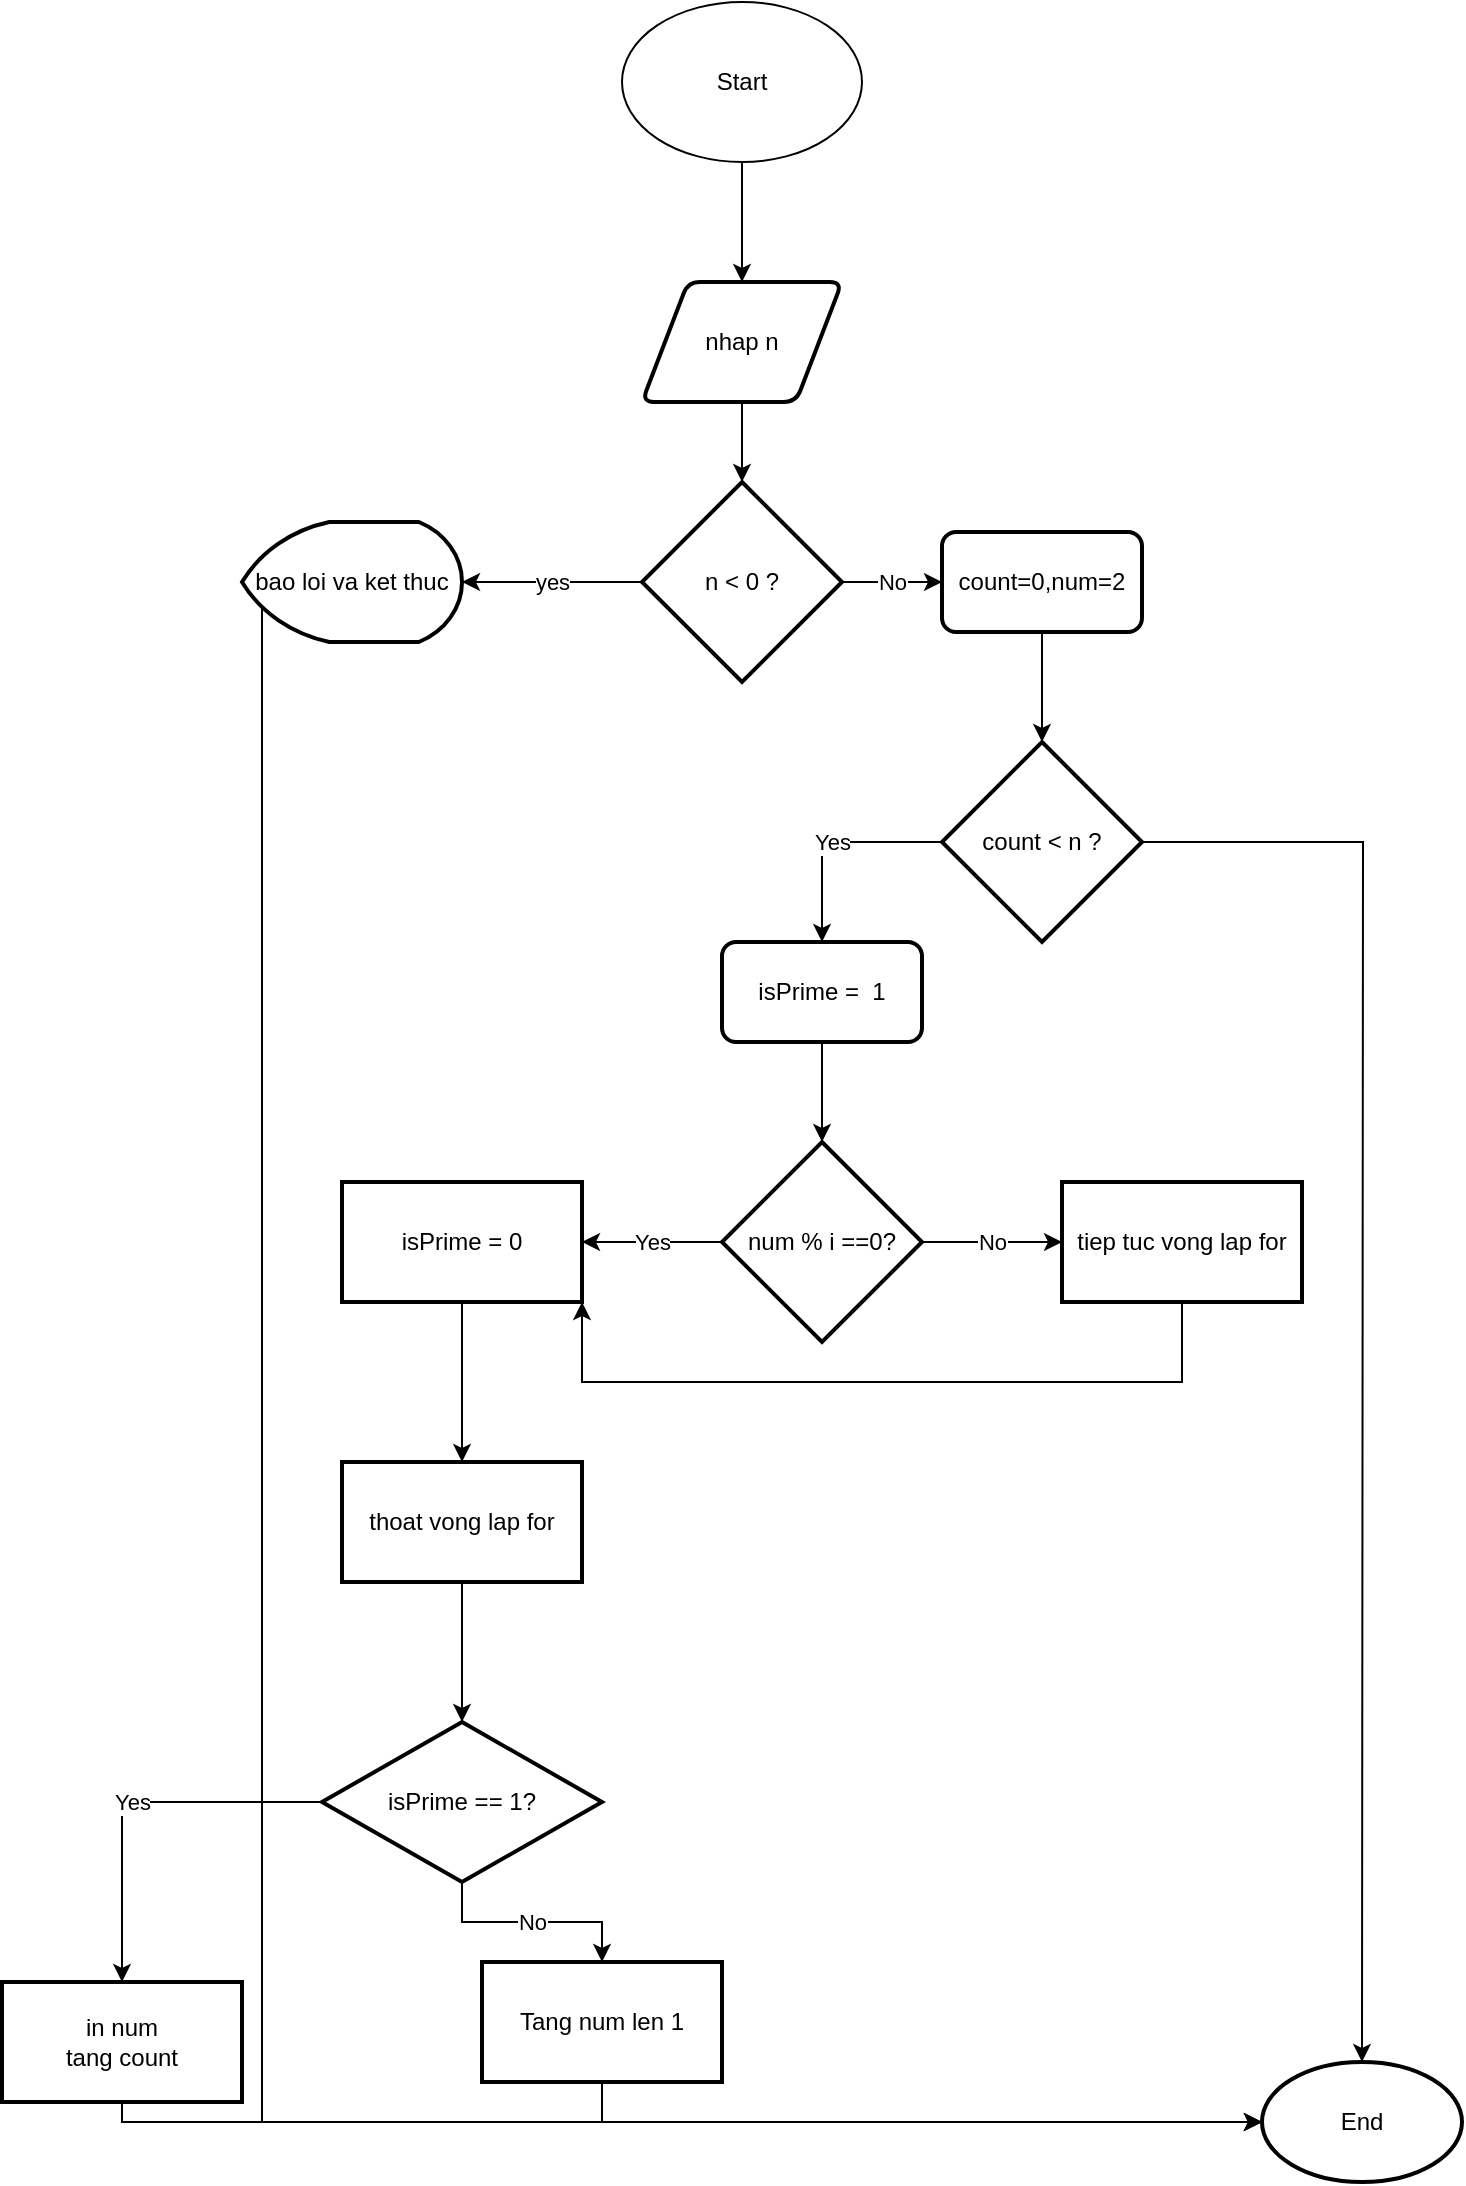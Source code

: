 <mxfile version="25.0.3">
  <diagram id="C5RBs43oDa-KdzZeNtuy" name="Page-1">
    <mxGraphModel dx="1615" dy="522" grid="1" gridSize="10" guides="1" tooltips="1" connect="1" arrows="1" fold="1" page="1" pageScale="1" pageWidth="827" pageHeight="1169" math="0" shadow="0">
      <root>
        <mxCell id="WIyWlLk6GJQsqaUBKTNV-0" />
        <mxCell id="WIyWlLk6GJQsqaUBKTNV-1" parent="WIyWlLk6GJQsqaUBKTNV-0" />
        <mxCell id="wzdw4_wlwRApTawl22OK-2" style="edgeStyle=orthogonalEdgeStyle;rounded=0;orthogonalLoop=1;jettySize=auto;html=1;entryX=0.5;entryY=0;entryDx=0;entryDy=0;" edge="1" parent="WIyWlLk6GJQsqaUBKTNV-1" source="wzdw4_wlwRApTawl22OK-0" target="wzdw4_wlwRApTawl22OK-1">
          <mxGeometry relative="1" as="geometry" />
        </mxCell>
        <mxCell id="wzdw4_wlwRApTawl22OK-0" value="Start" style="ellipse;whiteSpace=wrap;html=1;" vertex="1" parent="WIyWlLk6GJQsqaUBKTNV-1">
          <mxGeometry x="310" y="40" width="120" height="80" as="geometry" />
        </mxCell>
        <mxCell id="wzdw4_wlwRApTawl22OK-1" value="nhap n" style="shape=parallelogram;html=1;strokeWidth=2;perimeter=parallelogramPerimeter;whiteSpace=wrap;rounded=1;arcSize=12;size=0.23;" vertex="1" parent="WIyWlLk6GJQsqaUBKTNV-1">
          <mxGeometry x="320" y="180" width="100" height="60" as="geometry" />
        </mxCell>
        <mxCell id="wzdw4_wlwRApTawl22OK-8" value="No" style="edgeStyle=orthogonalEdgeStyle;rounded=0;orthogonalLoop=1;jettySize=auto;html=1;entryX=0;entryY=0.5;entryDx=0;entryDy=0;" edge="1" parent="WIyWlLk6GJQsqaUBKTNV-1" source="wzdw4_wlwRApTawl22OK-3" target="wzdw4_wlwRApTawl22OK-7">
          <mxGeometry relative="1" as="geometry" />
        </mxCell>
        <mxCell id="wzdw4_wlwRApTawl22OK-3" value="n &amp;lt; 0 ?" style="strokeWidth=2;html=1;shape=mxgraph.flowchart.decision;whiteSpace=wrap;" vertex="1" parent="WIyWlLk6GJQsqaUBKTNV-1">
          <mxGeometry x="320" y="280" width="100" height="100" as="geometry" />
        </mxCell>
        <mxCell id="wzdw4_wlwRApTawl22OK-4" style="edgeStyle=orthogonalEdgeStyle;rounded=0;orthogonalLoop=1;jettySize=auto;html=1;entryX=0.5;entryY=0;entryDx=0;entryDy=0;entryPerimeter=0;" edge="1" parent="WIyWlLk6GJQsqaUBKTNV-1" source="wzdw4_wlwRApTawl22OK-1" target="wzdw4_wlwRApTawl22OK-3">
          <mxGeometry relative="1" as="geometry" />
        </mxCell>
        <mxCell id="wzdw4_wlwRApTawl22OK-32" style="edgeStyle=orthogonalEdgeStyle;rounded=0;orthogonalLoop=1;jettySize=auto;html=1;entryX=0;entryY=0.5;entryDx=0;entryDy=0;entryPerimeter=0;exitX=0;exitY=0.5;exitDx=0;exitDy=0;exitPerimeter=0;" edge="1" parent="WIyWlLk6GJQsqaUBKTNV-1" source="wzdw4_wlwRApTawl22OK-5" target="wzdw4_wlwRApTawl22OK-29">
          <mxGeometry relative="1" as="geometry">
            <mxPoint x="140" y="1100" as="targetPoint" />
            <Array as="points">
              <mxPoint x="130" y="330" />
              <mxPoint x="130" y="1100" />
            </Array>
          </mxGeometry>
        </mxCell>
        <mxCell id="wzdw4_wlwRApTawl22OK-5" value="bao loi va ket thuc" style="strokeWidth=2;html=1;shape=mxgraph.flowchart.display;whiteSpace=wrap;" vertex="1" parent="WIyWlLk6GJQsqaUBKTNV-1">
          <mxGeometry x="120" y="300" width="110" height="60" as="geometry" />
        </mxCell>
        <mxCell id="wzdw4_wlwRApTawl22OK-6" value="yes" style="edgeStyle=orthogonalEdgeStyle;rounded=0;orthogonalLoop=1;jettySize=auto;html=1;entryX=1;entryY=0.5;entryDx=0;entryDy=0;entryPerimeter=0;" edge="1" parent="WIyWlLk6GJQsqaUBKTNV-1" source="wzdw4_wlwRApTawl22OK-3" target="wzdw4_wlwRApTawl22OK-5">
          <mxGeometry relative="1" as="geometry" />
        </mxCell>
        <mxCell id="wzdw4_wlwRApTawl22OK-7" value="count=0,num=2" style="rounded=1;whiteSpace=wrap;html=1;absoluteArcSize=1;arcSize=14;strokeWidth=2;" vertex="1" parent="WIyWlLk6GJQsqaUBKTNV-1">
          <mxGeometry x="470" y="305" width="100" height="50" as="geometry" />
        </mxCell>
        <mxCell id="wzdw4_wlwRApTawl22OK-11" style="edgeStyle=orthogonalEdgeStyle;rounded=0;orthogonalLoop=1;jettySize=auto;html=1;" edge="1" parent="WIyWlLk6GJQsqaUBKTNV-1" source="wzdw4_wlwRApTawl22OK-9">
          <mxGeometry relative="1" as="geometry">
            <mxPoint x="680" y="1070" as="targetPoint" />
          </mxGeometry>
        </mxCell>
        <mxCell id="wzdw4_wlwRApTawl22OK-13" value="Yes" style="edgeStyle=orthogonalEdgeStyle;rounded=0;orthogonalLoop=1;jettySize=auto;html=1;entryX=0.5;entryY=0;entryDx=0;entryDy=0;" edge="1" parent="WIyWlLk6GJQsqaUBKTNV-1" source="wzdw4_wlwRApTawl22OK-9" target="wzdw4_wlwRApTawl22OK-12">
          <mxGeometry relative="1" as="geometry" />
        </mxCell>
        <mxCell id="wzdw4_wlwRApTawl22OK-9" value="count &amp;lt; n ?" style="strokeWidth=2;html=1;shape=mxgraph.flowchart.decision;whiteSpace=wrap;" vertex="1" parent="WIyWlLk6GJQsqaUBKTNV-1">
          <mxGeometry x="470" y="410" width="100" height="100" as="geometry" />
        </mxCell>
        <mxCell id="wzdw4_wlwRApTawl22OK-10" style="edgeStyle=orthogonalEdgeStyle;rounded=0;orthogonalLoop=1;jettySize=auto;html=1;entryX=0.5;entryY=0;entryDx=0;entryDy=0;entryPerimeter=0;" edge="1" parent="WIyWlLk6GJQsqaUBKTNV-1" source="wzdw4_wlwRApTawl22OK-7" target="wzdw4_wlwRApTawl22OK-9">
          <mxGeometry relative="1" as="geometry" />
        </mxCell>
        <mxCell id="wzdw4_wlwRApTawl22OK-12" value="isPrime =&amp;nbsp; 1" style="rounded=1;whiteSpace=wrap;html=1;absoluteArcSize=1;arcSize=14;strokeWidth=2;" vertex="1" parent="WIyWlLk6GJQsqaUBKTNV-1">
          <mxGeometry x="360" y="510" width="100" height="50" as="geometry" />
        </mxCell>
        <mxCell id="wzdw4_wlwRApTawl22OK-17" value="Yes" style="edgeStyle=orthogonalEdgeStyle;rounded=0;orthogonalLoop=1;jettySize=auto;html=1;" edge="1" parent="WIyWlLk6GJQsqaUBKTNV-1" source="wzdw4_wlwRApTawl22OK-14" target="wzdw4_wlwRApTawl22OK-16">
          <mxGeometry relative="1" as="geometry" />
        </mxCell>
        <mxCell id="wzdw4_wlwRApTawl22OK-19" value="No" style="edgeStyle=orthogonalEdgeStyle;rounded=0;orthogonalLoop=1;jettySize=auto;html=1;" edge="1" parent="WIyWlLk6GJQsqaUBKTNV-1" source="wzdw4_wlwRApTawl22OK-14" target="wzdw4_wlwRApTawl22OK-18">
          <mxGeometry relative="1" as="geometry" />
        </mxCell>
        <mxCell id="wzdw4_wlwRApTawl22OK-14" value="num % i ==0?" style="strokeWidth=2;html=1;shape=mxgraph.flowchart.decision;whiteSpace=wrap;" vertex="1" parent="WIyWlLk6GJQsqaUBKTNV-1">
          <mxGeometry x="360" y="610" width="100" height="100" as="geometry" />
        </mxCell>
        <mxCell id="wzdw4_wlwRApTawl22OK-15" style="edgeStyle=orthogonalEdgeStyle;rounded=0;orthogonalLoop=1;jettySize=auto;html=1;entryX=0.5;entryY=0;entryDx=0;entryDy=0;entryPerimeter=0;" edge="1" parent="WIyWlLk6GJQsqaUBKTNV-1" source="wzdw4_wlwRApTawl22OK-12" target="wzdw4_wlwRApTawl22OK-14">
          <mxGeometry relative="1" as="geometry" />
        </mxCell>
        <mxCell id="wzdw4_wlwRApTawl22OK-21" value="" style="edgeStyle=orthogonalEdgeStyle;rounded=0;orthogonalLoop=1;jettySize=auto;html=1;" edge="1" parent="WIyWlLk6GJQsqaUBKTNV-1" source="wzdw4_wlwRApTawl22OK-16" target="wzdw4_wlwRApTawl22OK-20">
          <mxGeometry relative="1" as="geometry" />
        </mxCell>
        <mxCell id="wzdw4_wlwRApTawl22OK-16" value="isPrime = 0" style="whiteSpace=wrap;html=1;strokeWidth=2;" vertex="1" parent="WIyWlLk6GJQsqaUBKTNV-1">
          <mxGeometry x="170" y="630" width="120" height="60" as="geometry" />
        </mxCell>
        <mxCell id="wzdw4_wlwRApTawl22OK-22" style="edgeStyle=orthogonalEdgeStyle;rounded=0;orthogonalLoop=1;jettySize=auto;html=1;entryX=1;entryY=1;entryDx=0;entryDy=0;" edge="1" parent="WIyWlLk6GJQsqaUBKTNV-1" source="wzdw4_wlwRApTawl22OK-18" target="wzdw4_wlwRApTawl22OK-16">
          <mxGeometry relative="1" as="geometry">
            <Array as="points">
              <mxPoint x="590" y="730" />
              <mxPoint x="290" y="730" />
            </Array>
          </mxGeometry>
        </mxCell>
        <mxCell id="wzdw4_wlwRApTawl22OK-18" value="tiep tuc vong lap for" style="whiteSpace=wrap;html=1;strokeWidth=2;" vertex="1" parent="WIyWlLk6GJQsqaUBKTNV-1">
          <mxGeometry x="530" y="630" width="120" height="60" as="geometry" />
        </mxCell>
        <mxCell id="wzdw4_wlwRApTawl22OK-24" value="" style="edgeStyle=orthogonalEdgeStyle;rounded=0;orthogonalLoop=1;jettySize=auto;html=1;" edge="1" parent="WIyWlLk6GJQsqaUBKTNV-1" source="wzdw4_wlwRApTawl22OK-20" target="wzdw4_wlwRApTawl22OK-23">
          <mxGeometry relative="1" as="geometry" />
        </mxCell>
        <mxCell id="wzdw4_wlwRApTawl22OK-20" value="thoat vong lap for" style="whiteSpace=wrap;html=1;strokeWidth=2;" vertex="1" parent="WIyWlLk6GJQsqaUBKTNV-1">
          <mxGeometry x="170" y="770" width="120" height="60" as="geometry" />
        </mxCell>
        <mxCell id="wzdw4_wlwRApTawl22OK-26" value="Yes" style="edgeStyle=orthogonalEdgeStyle;rounded=0;orthogonalLoop=1;jettySize=auto;html=1;" edge="1" parent="WIyWlLk6GJQsqaUBKTNV-1" source="wzdw4_wlwRApTawl22OK-23" target="wzdw4_wlwRApTawl22OK-25">
          <mxGeometry relative="1" as="geometry" />
        </mxCell>
        <mxCell id="wzdw4_wlwRApTawl22OK-28" value="No" style="edgeStyle=orthogonalEdgeStyle;rounded=0;orthogonalLoop=1;jettySize=auto;html=1;" edge="1" parent="WIyWlLk6GJQsqaUBKTNV-1" source="wzdw4_wlwRApTawl22OK-23" target="wzdw4_wlwRApTawl22OK-27">
          <mxGeometry relative="1" as="geometry" />
        </mxCell>
        <mxCell id="wzdw4_wlwRApTawl22OK-23" value="isPrime == 1?" style="rhombus;whiteSpace=wrap;html=1;strokeWidth=2;" vertex="1" parent="WIyWlLk6GJQsqaUBKTNV-1">
          <mxGeometry x="160" y="900" width="140" height="80" as="geometry" />
        </mxCell>
        <mxCell id="wzdw4_wlwRApTawl22OK-30" style="edgeStyle=orthogonalEdgeStyle;rounded=0;orthogonalLoop=1;jettySize=auto;html=1;" edge="1" parent="WIyWlLk6GJQsqaUBKTNV-1" source="wzdw4_wlwRApTawl22OK-25" target="wzdw4_wlwRApTawl22OK-29">
          <mxGeometry relative="1" as="geometry">
            <Array as="points">
              <mxPoint x="60" y="1100" />
            </Array>
          </mxGeometry>
        </mxCell>
        <mxCell id="wzdw4_wlwRApTawl22OK-25" value="in num&lt;div&gt;tang count&lt;/div&gt;" style="whiteSpace=wrap;html=1;strokeWidth=2;" vertex="1" parent="WIyWlLk6GJQsqaUBKTNV-1">
          <mxGeometry y="1030" width="120" height="60" as="geometry" />
        </mxCell>
        <mxCell id="wzdw4_wlwRApTawl22OK-31" style="edgeStyle=orthogonalEdgeStyle;rounded=0;orthogonalLoop=1;jettySize=auto;html=1;" edge="1" parent="WIyWlLk6GJQsqaUBKTNV-1" source="wzdw4_wlwRApTawl22OK-27" target="wzdw4_wlwRApTawl22OK-29">
          <mxGeometry relative="1" as="geometry">
            <Array as="points">
              <mxPoint x="300" y="1100" />
            </Array>
          </mxGeometry>
        </mxCell>
        <mxCell id="wzdw4_wlwRApTawl22OK-27" value="Tang num len 1" style="whiteSpace=wrap;html=1;strokeWidth=2;" vertex="1" parent="WIyWlLk6GJQsqaUBKTNV-1">
          <mxGeometry x="240" y="1020" width="120" height="60" as="geometry" />
        </mxCell>
        <mxCell id="wzdw4_wlwRApTawl22OK-29" value="End" style="strokeWidth=2;html=1;shape=mxgraph.flowchart.start_1;whiteSpace=wrap;" vertex="1" parent="WIyWlLk6GJQsqaUBKTNV-1">
          <mxGeometry x="630" y="1070" width="100" height="60" as="geometry" />
        </mxCell>
      </root>
    </mxGraphModel>
  </diagram>
</mxfile>
